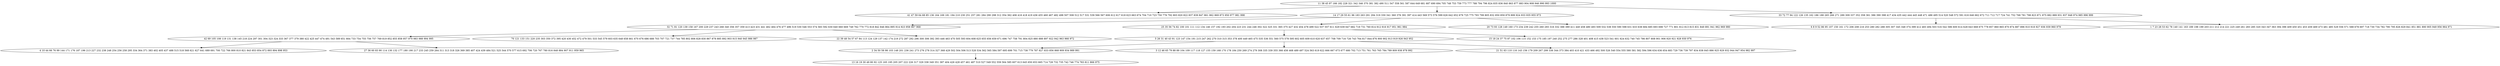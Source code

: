 digraph true_tree {
	"0" -> "1"
	"0" -> "2"
	"2" -> "3"
	"3" -> "4"
	"4" -> "5"
	"0" -> "6"
	"4" -> "7"
	"6" -> "8"
	"2" -> "9"
	"3" -> "10"
	"9" -> "11"
	"9" -> "12"
	"11" -> "13"
	"11" -> "14"
	"11" -> "15"
	"3" -> "16"
	"2" -> "17"
	"6" -> "18"
	"13" -> "19"
	"0" [label="11 38 45 97 166 182 228 321 342 346 370 381 382 490 511 547 558 561 587 644 649 681 687 690 694 705 748 753 759 773 777 788 794 796 824 835 836 840 863 877 883 904 908 946 990 993 1000"];
	"1" [label="41 47 59 64 68 85 136 164 169 181 194 210 230 251 257 281 284 290 298 312 354 362 406 416 418 419 436 455 460 467 482 498 507 508 512 517 531 539 566 567 606 612 617 618 623 663 674 704 710 723 750 776 792 803 820 822 837 839 847 861 862 869 873 950 977 981 998"];
	"2" [label="14 17 29 55 61 96 183 263 291 294 319 330 341 360 376 391 397 414 443 569 573 576 599 626 642 652 679 725 775 793 799 805 832 850 859 879 899 924 933 935 955 973"];
	"3" [label="32 71 81 120 139 158 167 200 229 237 243 268 340 356 357 359 413 423 431 441 462 464 476 477 496 519 530 546 553 574 583 592 630 640 660 669 749 762 770 772 818 842 846 864 895 914 923 958 967 968"];
	"4" [label="42 69 105 108 119 131 138 145 218 224 297 301 304 323 324 333 367 377 379 380 422 425 447 474 491 543 589 651 664 733 754 755 756 757 769 819 852 855 858 957 970 983 988 994 995"];
	"5" [label="4 10 44 66 76 99 144 171 176 187 196 213 227 232 238 248 254 256 258 295 334 364 371 383 402 405 437 488 515 518 568 621 627 641 689 691 700 722 766 800 810 821 843 853 854 872 893 894 898 953"];
	"6" [label="33 72 77 94 122 126 135 162 186 188 265 266 271 289 309 337 352 358 361 386 390 398 417 434 435 442 444 445 448 471 486 495 514 520 548 572 591 616 646 662 672 711 712 717 724 741 752 768 781 798 823 871 875 882 889 931 937 948 974 985 996 999"];
	"7" [label="27 36 60 83 90 114 130 132 177 180 190 217 233 245 259 264 311 313 318 326 369 385 407 424 439 484 521 525 544 570 577 615 692 706 720 767 780 816 848 884 907 911 959 965"];
	"8" [label="6 8 9 52 86 95 107 150 161 172 206 208 216 253 280 282 288 305 307 345 348 374 399 412 483 494 503 516 542 586 600 614 628 643 668 675 778 857 860 865 870 874 887 896 910 918 927 936 939 960 979"];
	"9" [label="25 35 56 74 82 100 101 111 112 134 146 157 192 193 202 204 223 231 244 246 302 322 325 331 365 375 427 432 454 478 499 522 537 557 611 629 639 647 682 719 731 760 814 912 916 917 951 961 984"];
	"10" [label="70 121 133 151 220 235 303 350 372 395 420 430 452 472 479 501 533 545 579 603 635 648 658 661 670 676 686 688 703 707 721 737 744 785 802 806 828 830 867 878 885 892 903 915 940 945 986 987"];
	"11" [label="5 26 31 40 43 91 123 147 154 191 215 247 262 270 310 315 353 378 400 449 465 475 535 536 551 560 575 578 595 602 605 609 610 620 637 657 708 709 716 726 743 764 817 844 876 900 902 913 919 926 943 952"];
	"12" [label="15 18 24 37 75 87 102 106 115 152 153 175 185 197 240 252 275 277 286 328 401 408 415 438 523 541 601 624 632 740 745 786 807 808 901 906 920 921 928 930 976"];
	"13" [label="2 34 50 58 98 103 148 201 236 241 273 276 278 314 327 368 429 502 504 506 513 528 534 562 565 584 597 695 699 701 715 738 779 787 827 833 856 868 909 934 989 991"];
	"14" [label="3 12 46 65 79 88 89 104 109 117 118 127 155 159 168 170 178 184 250 269 274 279 308 335 339 355 366 456 468 489 497 524 563 619 622 666 667 673 677 680 702 713 751 761 763 765 784 789 809 938 978 992"];
	"15" [label="21 51 63 110 116 143 156 179 209 267 299 336 344 373 384 403 410 421 433 466 492 500 526 540 554 555 580 581 582 594 596 634 636 654 683 729 736 739 797 834 838 845 886 925 929 932 944 947 954 982 997"];
	"16" [label="22 39 48 54 57 67 84 113 124 129 137 142 174 219 272 287 292 296 300 306 392 393 446 463 470 505 593 604 608 625 655 656 659 671 696 747 758 791 804 825 880 888 897 922 942 963 966 972"];
	"17" [label="20 73 93 128 149 160 173 234 239 242 255 260 293 316 332 388 389 411 440 458 480 493 509 532 538 550 590 598 631 633 638 684 685 693 698 727 771 801 812 813 815 831 849 891 941 962 969 980"];
	"18" [label="1 7 23 28 53 62 78 140 141 163 189 198 199 203 211 212 214 221 225 249 261 283 285 320 343 347 363 394 396 409 450 451 453 459 469 473 481 485 529 556 571 588 678 697 718 730 734 782 790 795 826 829 841 851 881 890 905 949 956 964 971"];
	"19" [label="13 16 19 30 49 80 92 125 165 195 205 207 222 226 317 329 338 349 351 387 404 426 428 457 461 487 510 527 549 552 559 564 585 607 613 645 650 653 665 714 728 732 735 742 746 774 783 811 866 975"];
}
